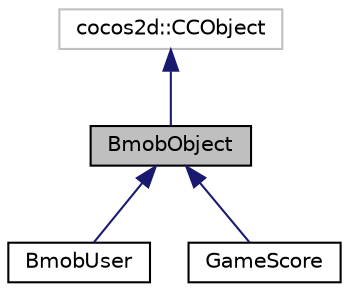 digraph "BmobObject"
{
  edge [fontname="Helvetica",fontsize="10",labelfontname="Helvetica",labelfontsize="10"];
  node [fontname="Helvetica",fontsize="10",shape=record];
  Node1 [label="BmobObject",height=0.2,width=0.4,color="black", fillcolor="grey75", style="filled", fontcolor="black"];
  Node2 -> Node1 [dir="back",color="midnightblue",fontsize="10",style="solid",fontname="Helvetica"];
  Node2 [label="cocos2d::CCObject",height=0.2,width=0.4,color="grey75", fillcolor="white", style="filled"];
  Node1 -> Node3 [dir="back",color="midnightblue",fontsize="10",style="solid",fontname="Helvetica"];
  Node3 [label="BmobUser",height=0.2,width=0.4,color="black", fillcolor="white", style="filled",URL="$classBmobUser.html"];
  Node1 -> Node4 [dir="back",color="midnightblue",fontsize="10",style="solid",fontname="Helvetica"];
  Node4 [label="GameScore",height=0.2,width=0.4,color="black", fillcolor="white", style="filled",URL="$classGameScore.html"];
}
